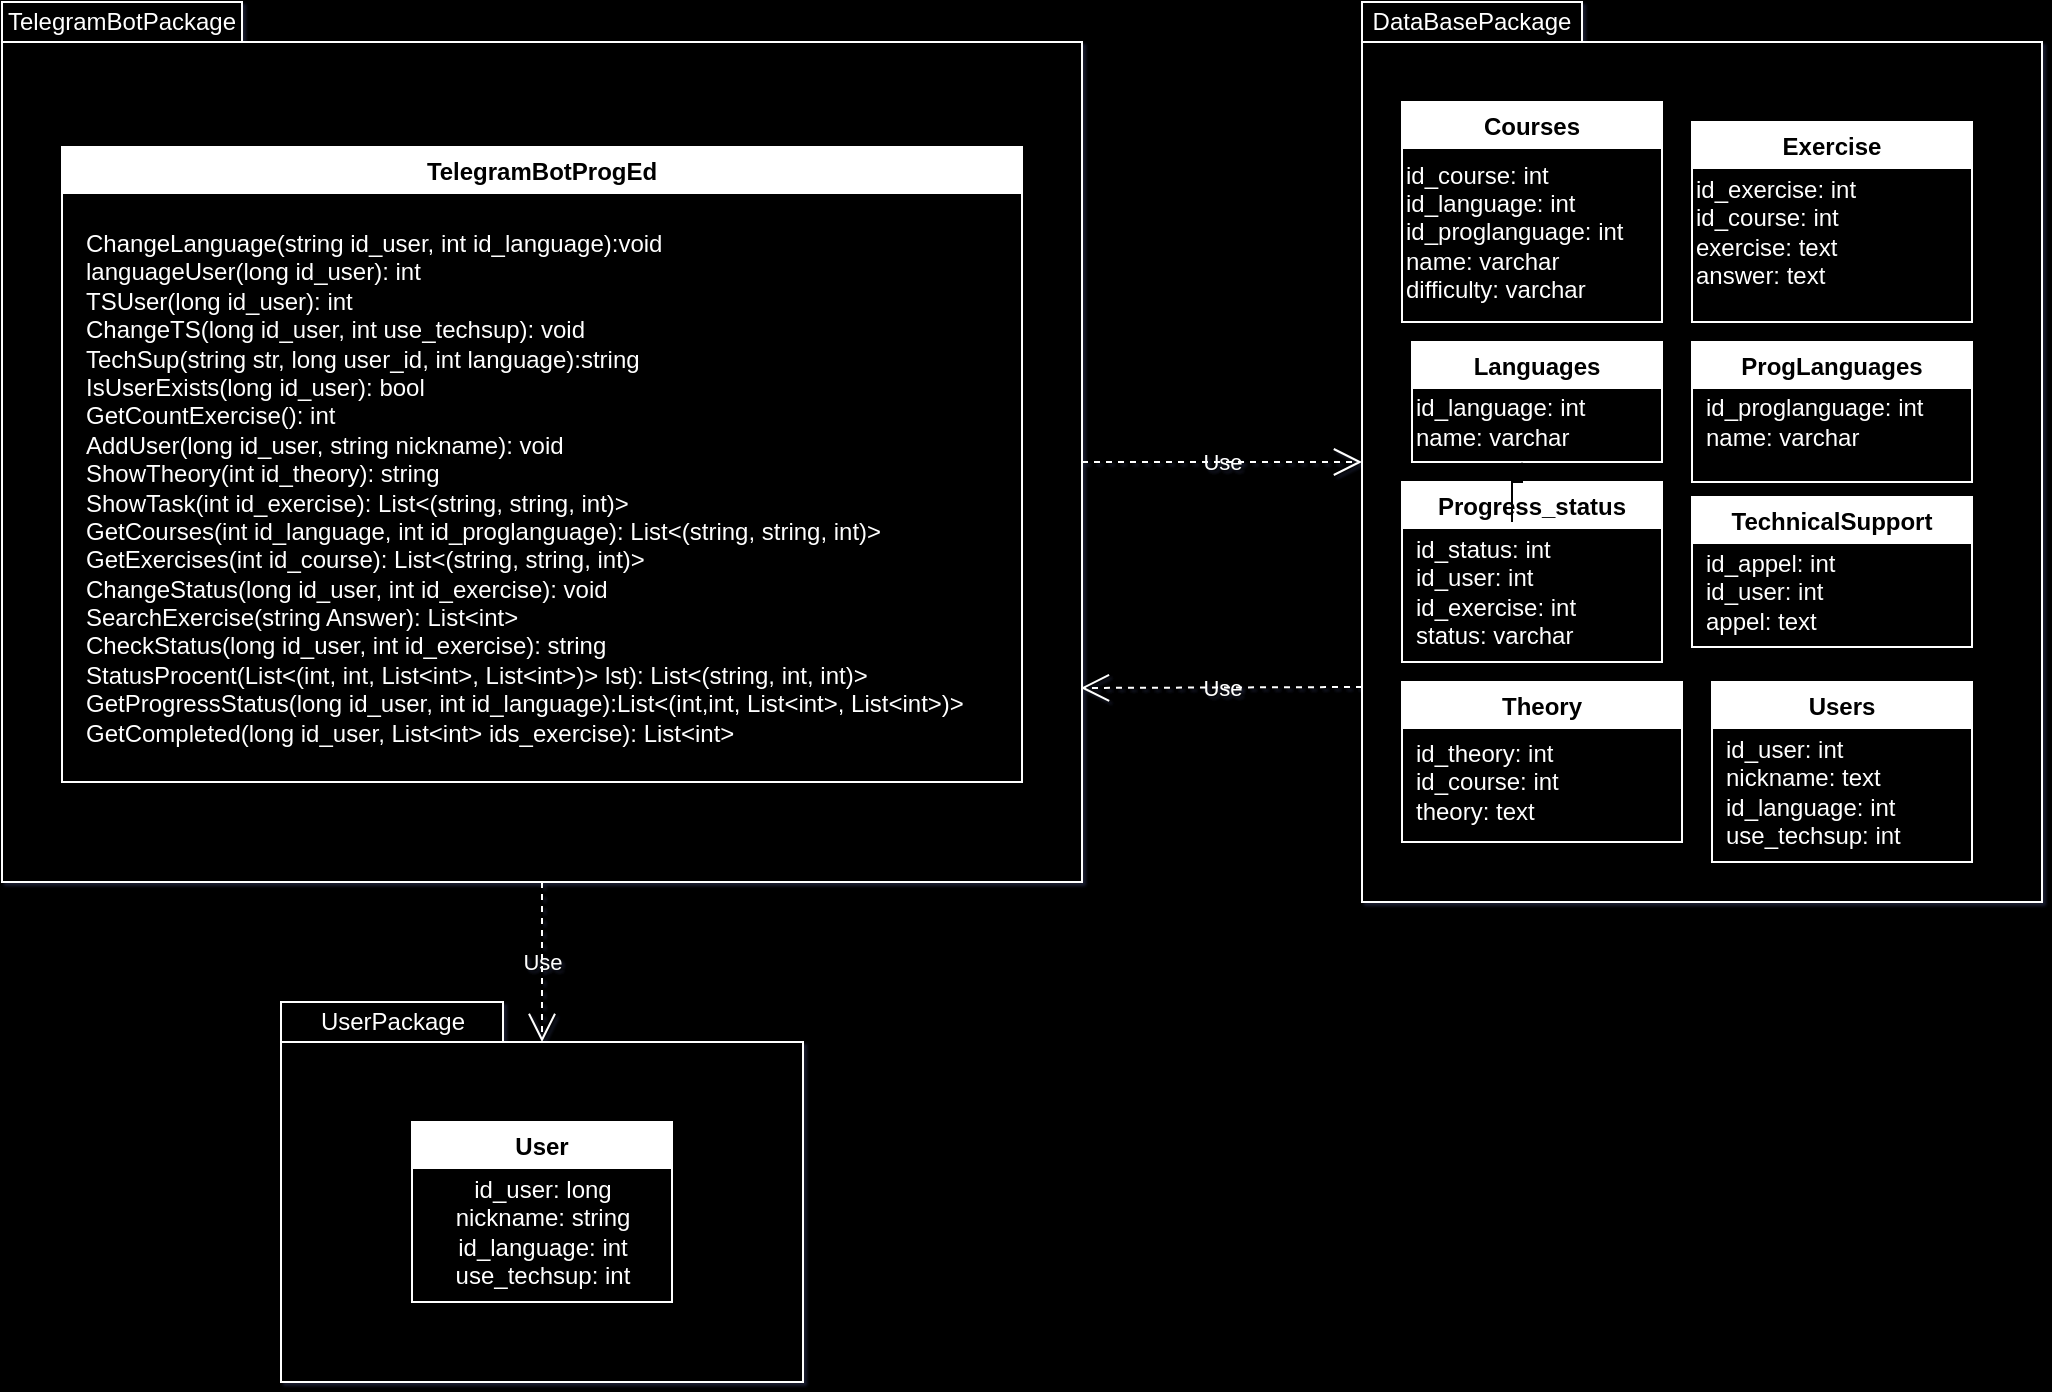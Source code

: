 <mxfile version="22.1.18" type="github">
  <diagram name="Страница — 1" id="qsabZyMixuR6BseSu_nm">
    <mxGraphModel dx="1457" dy="785" grid="0" gridSize="10" guides="1" tooltips="1" connect="1" arrows="1" fold="1" page="0" pageScale="1" pageWidth="827" pageHeight="1169" background="#000000" math="0" shadow="1">
      <root>
        <mxCell id="0" />
        <mxCell id="1" parent="0" />
        <mxCell id="w7tnQ7XDSmEHpIKaVpb0-36" value="" style="rounded=0;whiteSpace=wrap;html=1;fontColor=#FFFFFF;strokeColor=#FFFFFF;fillColor=#000000;" parent="1" vertex="1">
          <mxGeometry x="960" y="100" width="340" height="430" as="geometry" />
        </mxCell>
        <mxCell id="w7tnQ7XDSmEHpIKaVpb0-1" value="" style="rounded=0;whiteSpace=wrap;html=1;fontColor=#FFFFFF;strokeColor=#FFFFFF;fillColor=#000000;" parent="1" vertex="1">
          <mxGeometry x="280" y="100" width="540" height="420" as="geometry" />
        </mxCell>
        <mxCell id="w7tnQ7XDSmEHpIKaVpb0-2" value="TelegramBotPackage" style="whiteSpace=wrap;html=1;fontColor=#FFFFFF;strokeColor=#FFFFFF;fillColor=#000000;" parent="1" vertex="1">
          <mxGeometry x="280" y="80" width="120" height="20" as="geometry" />
        </mxCell>
        <mxCell id="w7tnQ7XDSmEHpIKaVpb0-4" value="DataBasePackage" style="whiteSpace=wrap;html=1;fontColor=#FFFFFF;strokeColor=#FFFFFF;fillColor=#000000;" parent="1" vertex="1">
          <mxGeometry x="960" y="80" width="110" height="20" as="geometry" />
        </mxCell>
        <mxCell id="w7tnQ7XDSmEHpIKaVpb0-5" value="" style="rounded=0;whiteSpace=wrap;html=1;fontColor=#FFFFFF;strokeColor=#FFFFFF;fillColor=#000000;" parent="1" vertex="1">
          <mxGeometry x="419.5" y="600" width="261" height="170" as="geometry" />
        </mxCell>
        <mxCell id="w7tnQ7XDSmEHpIKaVpb0-6" value="UserPackage" style="whiteSpace=wrap;html=1;fontColor=#FFFFFF;strokeColor=#FFFFFF;fillColor=#000000;" parent="1" vertex="1">
          <mxGeometry x="419.5" y="580" width="111" height="20" as="geometry" />
        </mxCell>
        <mxCell id="w7tnQ7XDSmEHpIKaVpb0-14" value="Exercise" style="swimlane;fontColor=#000000;strokeColor=#FFFFFF;" parent="1" vertex="1">
          <mxGeometry x="1125" y="140" width="140" height="100" as="geometry" />
        </mxCell>
        <mxCell id="w7tnQ7XDSmEHpIKaVpb0-15" value="id_exercise: int&lt;br&gt;id_course: int&lt;br&gt;exercise: text&lt;br&gt;answer: text" style="text;html=1;align=left;verticalAlign=middle;resizable=0;points=[];autosize=1;strokeColor=none;fillColor=none;fontColor=#FFFFFF;" parent="w7tnQ7XDSmEHpIKaVpb0-14" vertex="1">
          <mxGeometry y="20" width="100" height="70" as="geometry" />
        </mxCell>
        <mxCell id="w7tnQ7XDSmEHpIKaVpb0-18" value="ProgLanguages" style="swimlane;fontColor=#000000;strokeColor=#FFFFFF;" parent="w7tnQ7XDSmEHpIKaVpb0-14" vertex="1">
          <mxGeometry y="110" width="140" height="70" as="geometry" />
        </mxCell>
        <mxCell id="w7tnQ7XDSmEHpIKaVpb0-19" value="id_proglanguage: int&lt;br&gt;name: varchar" style="text;html=1;align=left;verticalAlign=middle;resizable=0;points=[];autosize=1;strokeColor=none;fillColor=none;fontColor=#FFFFFF;" parent="w7tnQ7XDSmEHpIKaVpb0-18" vertex="1">
          <mxGeometry x="5" y="20" width="130" height="40" as="geometry" />
        </mxCell>
        <mxCell id="w7tnQ7XDSmEHpIKaVpb0-12" value="Courses" style="swimlane;fontColor=#000000;strokeColor=#FFFFFF;" parent="w7tnQ7XDSmEHpIKaVpb0-18" vertex="1">
          <mxGeometry x="-145" y="-120" width="130" height="110" as="geometry">
            <mxRectangle x="500" y="360" width="90" height="30" as="alternateBounds" />
          </mxGeometry>
        </mxCell>
        <mxCell id="w7tnQ7XDSmEHpIKaVpb0-13" value="id_course: int&lt;br&gt;id_language: int&lt;br&gt;id_proglanguage: int&lt;br&gt;name: varchar&lt;br&gt;difficulty: varchar" style="text;html=1;align=left;verticalAlign=middle;resizable=0;points=[];autosize=1;strokeColor=#FFFFFF;fillColor=none;fontColor=#FFFFFF;" parent="w7tnQ7XDSmEHpIKaVpb0-12" vertex="1">
          <mxGeometry y="20" width="130" height="90" as="geometry" />
        </mxCell>
        <mxCell id="w7tnQ7XDSmEHpIKaVpb0-16" value="Languages" style="swimlane;fontColor=#000000;strokeColor=#FFFFFF;" parent="1" vertex="1">
          <mxGeometry x="985" y="250" width="125" height="60" as="geometry" />
        </mxCell>
        <mxCell id="w7tnQ7XDSmEHpIKaVpb0-17" value="id_language: int&lt;br&gt;name: varchar" style="text;html=1;align=left;verticalAlign=middle;resizable=0;points=[];autosize=1;strokeColor=none;fillColor=none;fontColor=#FFFFFF;" parent="w7tnQ7XDSmEHpIKaVpb0-16" vertex="1">
          <mxGeometry y="20" width="110" height="40" as="geometry" />
        </mxCell>
        <mxCell id="w7tnQ7XDSmEHpIKaVpb0-20" value="Progress_status" style="swimlane;fontColor=#000000;strokeColor=#FFFFFF;" parent="1" vertex="1">
          <mxGeometry x="980" y="320" width="130" height="90" as="geometry" />
        </mxCell>
        <mxCell id="w7tnQ7XDSmEHpIKaVpb0-21" value="id_status: int&lt;br&gt;id_user: int&lt;br&gt;id_exercise: int&lt;br&gt;status: varchar" style="text;html=1;align=left;verticalAlign=middle;resizable=0;points=[];autosize=1;strokeColor=none;fillColor=none;fontColor=#FFFFFF;" parent="w7tnQ7XDSmEHpIKaVpb0-20" vertex="1">
          <mxGeometry x="5" y="20" width="100" height="70" as="geometry" />
        </mxCell>
        <mxCell id="w7tnQ7XDSmEHpIKaVpb0-22" value="TechnicalSupport" style="swimlane;fontColor=#000000;strokeColor=#FFFFFF;" parent="1" vertex="1">
          <mxGeometry x="1125" y="327.5" width="140" height="75" as="geometry" />
        </mxCell>
        <mxCell id="w7tnQ7XDSmEHpIKaVpb0-23" value="id_appel: int&lt;br&gt;id_user: int&lt;br&gt;appel: text" style="text;html=1;align=left;verticalAlign=middle;resizable=0;points=[];autosize=1;strokeColor=none;fillColor=none;fontColor=#FFFFFF;" parent="w7tnQ7XDSmEHpIKaVpb0-22" vertex="1">
          <mxGeometry x="5" y="17.5" width="90" height="60" as="geometry" />
        </mxCell>
        <mxCell id="w7tnQ7XDSmEHpIKaVpb0-24" value="Theory" style="swimlane;fontColor=#000000;strokeColor=#FFFFFF;" parent="1" vertex="1">
          <mxGeometry x="980" y="420" width="140" height="80" as="geometry" />
        </mxCell>
        <mxCell id="w7tnQ7XDSmEHpIKaVpb0-25" value="id_theory: int&lt;br&gt;id_course: int&lt;br&gt;theory: text" style="text;html=1;align=left;verticalAlign=middle;resizable=0;points=[];autosize=1;strokeColor=none;fillColor=none;fontColor=#FFFFFF;" parent="w7tnQ7XDSmEHpIKaVpb0-24" vertex="1">
          <mxGeometry x="5" y="20" width="90" height="60" as="geometry" />
        </mxCell>
        <mxCell id="w7tnQ7XDSmEHpIKaVpb0-26" value="Users" style="swimlane;fontColor=#000000;strokeColor=#FFFFFF;" parent="1" vertex="1">
          <mxGeometry x="1135" y="420" width="130" height="90" as="geometry" />
        </mxCell>
        <mxCell id="w7tnQ7XDSmEHpIKaVpb0-27" value="id_user: int&lt;br&gt;nickname: text&lt;br&gt;id_language: int&lt;br&gt;use_techsup: int" style="text;html=1;align=left;verticalAlign=middle;resizable=0;points=[];autosize=1;strokeColor=none;fillColor=none;fontColor=#FFFFFF;" parent="w7tnQ7XDSmEHpIKaVpb0-26" vertex="1">
          <mxGeometry x="5" y="20" width="110" height="70" as="geometry" />
        </mxCell>
        <mxCell id="w7tnQ7XDSmEHpIKaVpb0-32" value="User" style="swimlane;fontColor=#000000;strokeColor=#FFFFFF;" parent="1" vertex="1">
          <mxGeometry x="485" y="640" width="130" height="90" as="geometry" />
        </mxCell>
        <mxCell id="w7tnQ7XDSmEHpIKaVpb0-33" value="id_user: long&lt;br&gt;nickname: string&lt;br&gt;id_language: int&lt;br&gt;use_techsup: int" style="text;html=1;align=center;verticalAlign=middle;resizable=0;points=[];autosize=1;strokeColor=none;fillColor=none;fontColor=#FFFFFF;" parent="w7tnQ7XDSmEHpIKaVpb0-32" vertex="1">
          <mxGeometry x="10" y="20" width="110" height="70" as="geometry" />
        </mxCell>
        <mxCell id="w7tnQ7XDSmEHpIKaVpb0-34" value="TelegramBotProgEd" style="swimlane;fontColor=#000000;strokeColor=#FFFFFF;" parent="1" vertex="1">
          <mxGeometry x="310" y="152.5" width="480" height="317.5" as="geometry" />
        </mxCell>
        <mxCell id="w7tnQ7XDSmEHpIKaVpb0-35" value="ChangeLanguage(string id_user, int id_language):void&lt;br&gt;languageUser(long id_user): int&lt;br&gt;TSUser(long id_user): int&lt;br&gt;ChangeTS(long id_user, int use_techsup): void&lt;br&gt;TechSup(string str, long user_id, int language):string&lt;br&gt;IsUserExists(long id_user): bool&lt;br&gt;GetCountExercise(): int&lt;br&gt;AddUser(long id_user, string nickname): void&lt;br&gt;ShowTheory(int id_theory): string&lt;br&gt;ShowTask(int id_exercise): List&amp;lt;(string, string, int)&amp;gt;&lt;br&gt;GetCourses(int id_language, int id_proglanguage): List&amp;lt;(string, string, int)&amp;gt;&lt;br&gt;GetExercises(int id_course): List&amp;lt;(string, string, int)&amp;gt;&lt;br&gt;ChangeStatus(long id_user, int id_exercise): void&lt;br&gt;SearchExercise(string Answer): List&amp;lt;int&amp;gt;&lt;br&gt;CheckStatus(long id_user, int id_exercise): string&lt;br&gt;StatusProcent(List&amp;lt;(int, int, List&amp;lt;int&amp;gt;, List&amp;lt;int&amp;gt;)&amp;gt; lst): List&amp;lt;(string, int, int)&amp;gt;&lt;br&gt;GetProgressStatus(long id_user, int id_language):List&amp;lt;(int,int, List&amp;lt;int&amp;gt;, List&amp;lt;int&amp;gt;)&amp;gt;&lt;br&gt;GetCompleted(long id_user, List&amp;lt;int&amp;gt; ids_exercise):&amp;nbsp;List&amp;lt;int&amp;gt;" style="text;html=1;align=left;verticalAlign=middle;resizable=0;points=[];autosize=1;strokeColor=none;fillColor=none;fontColor=#FFFFFF;" parent="w7tnQ7XDSmEHpIKaVpb0-34" vertex="1">
          <mxGeometry x="10" y="35" width="460" height="270" as="geometry" />
        </mxCell>
        <mxCell id="w7tnQ7XDSmEHpIKaVpb0-37" value="Use" style="endArrow=open;endSize=12;dashed=1;html=1;rounded=0;exitX=0.5;exitY=1;exitDx=0;exitDy=0;entryX=0.5;entryY=0;entryDx=0;entryDy=0;fontColor=#FFFFFF;strokeColor=#FFFFFF;labelBackgroundColor=none;" parent="1" source="w7tnQ7XDSmEHpIKaVpb0-1" target="w7tnQ7XDSmEHpIKaVpb0-5" edge="1">
          <mxGeometry width="160" relative="1" as="geometry">
            <mxPoint x="710" y="560" as="sourcePoint" />
            <mxPoint x="870" y="560" as="targetPoint" />
          </mxGeometry>
        </mxCell>
        <mxCell id="w7tnQ7XDSmEHpIKaVpb0-38" value="Use" style="endArrow=open;endSize=12;dashed=1;html=1;rounded=0;exitX=1;exitY=0.5;exitDx=0;exitDy=0;align=center;fontColor=#FFFFFF;strokeColor=#FFFFFF;labelBackgroundColor=none;" parent="1" source="w7tnQ7XDSmEHpIKaVpb0-1" edge="1">
          <mxGeometry width="160" relative="1" as="geometry">
            <mxPoint x="830" y="630" as="sourcePoint" />
            <mxPoint x="960" y="310" as="targetPoint" />
          </mxGeometry>
        </mxCell>
        <mxCell id="w7tnQ7XDSmEHpIKaVpb0-39" value="Use" style="endArrow=open;endSize=12;dashed=1;html=1;rounded=0;exitX=0;exitY=0.75;exitDx=0;exitDy=0;entryX=0.999;entryY=0.769;entryDx=0;entryDy=0;entryPerimeter=0;fontColor=#FFFFFF;strokeColor=#FFFFFF;labelBackgroundColor=none;" parent="1" source="w7tnQ7XDSmEHpIKaVpb0-36" target="w7tnQ7XDSmEHpIKaVpb0-1" edge="1">
          <mxGeometry width="160" relative="1" as="geometry">
            <mxPoint x="860" y="640" as="sourcePoint" />
            <mxPoint x="1020" y="640" as="targetPoint" />
          </mxGeometry>
        </mxCell>
        <mxCell id="DMWCyDTTGPtZTO2BjOIj-1" value="" style="edgeStyle=orthogonalEdgeStyle;rounded=0;orthogonalLoop=1;jettySize=auto;html=1;" parent="1" source="w7tnQ7XDSmEHpIKaVpb0-21" target="w7tnQ7XDSmEHpIKaVpb0-17" edge="1">
          <mxGeometry relative="1" as="geometry" />
        </mxCell>
      </root>
    </mxGraphModel>
  </diagram>
</mxfile>
